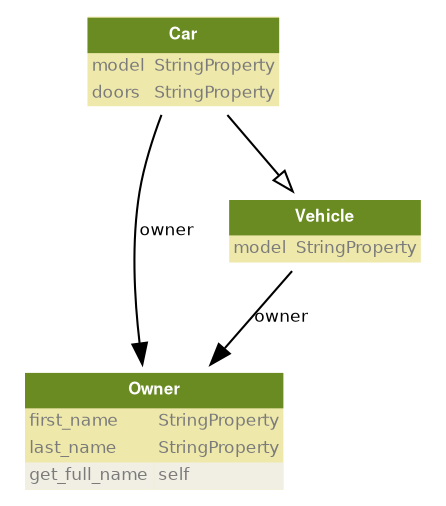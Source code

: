 
digraph name {
  fontname = "Helvetica"
  fontsize = 8

  node [
    fontname = "Helvetica"
    fontsize = 8
    shape = "plaintext"
  ]
  edge [
    fontname = "Helvetica"
    fontsize = 8
  ]


subgraph test_models {
  label=<
        <TABLE BORDER="0" CELLBORDER="0" CELLSPACING="0">
        <TR><TD COLSPAN="2" CELLPADDING="4" ALIGN="CENTER"
        ><FONT FACE="Helvetica Bold" COLOR="Black" POINT-SIZE="12"
        >test_models</FONT></TD></TR>
        </TABLE>
        >
  color=olivedrab4
  style="rounded"

    Car [label=<
    <TABLE BGCOLOR="palegoldenrod" BORDER="0" CELLBORDER="0" CELLSPACING="0">
     <TR><TD COLSPAN="2" CELLPADDING="4" ALIGN="CENTER" BGCOLOR="olivedrab4"><FONT FACE="Helvetica Bold" COLOR="white">Car</FONT></TD></TR>
     
     <TR>
        <TD ALIGN="LEFT" BORDER="0"><FONT COLOR="#7B7B7B" FACE="Helvetica">model</FONT></TD>
        <TD ALIGN="LEFT"><FONT COLOR="#7B7B7B" FACE="Helvetica">StringProperty</FONT></TD>
     </TR>
     
     <TR>
        <TD ALIGN="LEFT" BORDER="0"><FONT COLOR="#7B7B7B" FACE="Helvetica">doors</FONT></TD>
        <TD ALIGN="LEFT"><FONT COLOR="#7B7B7B" FACE="Helvetica">StringProperty</FONT></TD>
     </TR>
     
     
    </TABLE>
    >]

    Owner [label=<
    <TABLE BGCOLOR="palegoldenrod" BORDER="0" CELLBORDER="0" CELLSPACING="0">
     <TR><TD COLSPAN="2" CELLPADDING="4" ALIGN="CENTER" BGCOLOR="olivedrab4"><FONT FACE="Helvetica Bold" COLOR="white">Owner</FONT></TD></TR>
     
     <TR>
        <TD ALIGN="LEFT" BORDER="0"><FONT COLOR="#7B7B7B" FACE="Helvetica">first_name</FONT></TD>
        <TD ALIGN="LEFT"><FONT COLOR="#7B7B7B" FACE="Helvetica">StringProperty</FONT></TD>
     </TR>
     
     <TR>
        <TD ALIGN="LEFT" BORDER="0"><FONT COLOR="#7B7B7B" FACE="Helvetica">last_name</FONT></TD>
        <TD ALIGN="LEFT"><FONT COLOR="#7B7B7B" FACE="Helvetica">StringProperty</FONT></TD>
     </TR>
     
      
     
     <TR>
        <TD BGCOLOR="#F1EFE3" ALIGN="LEFT" BORDER="0"><FONT COLOR="#7B7B7B" FACE="Helvetica">get_full_name</FONT></TD>
        <TD BGCOLOR="#F1EFE3" ALIGN="LEFT"><FONT COLOR="#7B7B7B" FACE="Helvetica">self</FONT></TD>
     </TR>
     
     
    </TABLE>
    >]

    Vehicle [label=<
    <TABLE BGCOLOR="palegoldenrod" BORDER="0" CELLBORDER="0" CELLSPACING="0">
     <TR><TD COLSPAN="2" CELLPADDING="4" ALIGN="CENTER" BGCOLOR="olivedrab4"><FONT FACE="Helvetica Bold" COLOR="white">Vehicle</FONT></TD></TR>
     
     <TR>
        <TD ALIGN="LEFT" BORDER="0"><FONT COLOR="#7B7B7B" FACE="Helvetica">model</FONT></TD>
        <TD ALIGN="LEFT"><FONT COLOR="#7B7B7B" FACE="Helvetica">StringProperty</FONT></TD>
     </TR>
     
     
    </TABLE>
    >]

}



  
  
  Car -> Owner
  [label="owner"];
  

  

  
  
  Vehicle -> Owner
  [label="owner"];
  



edge [
    arrowhead = "empty"
]

  
     
     Car -> Vehicle
     
  
     
  
     
  

}

